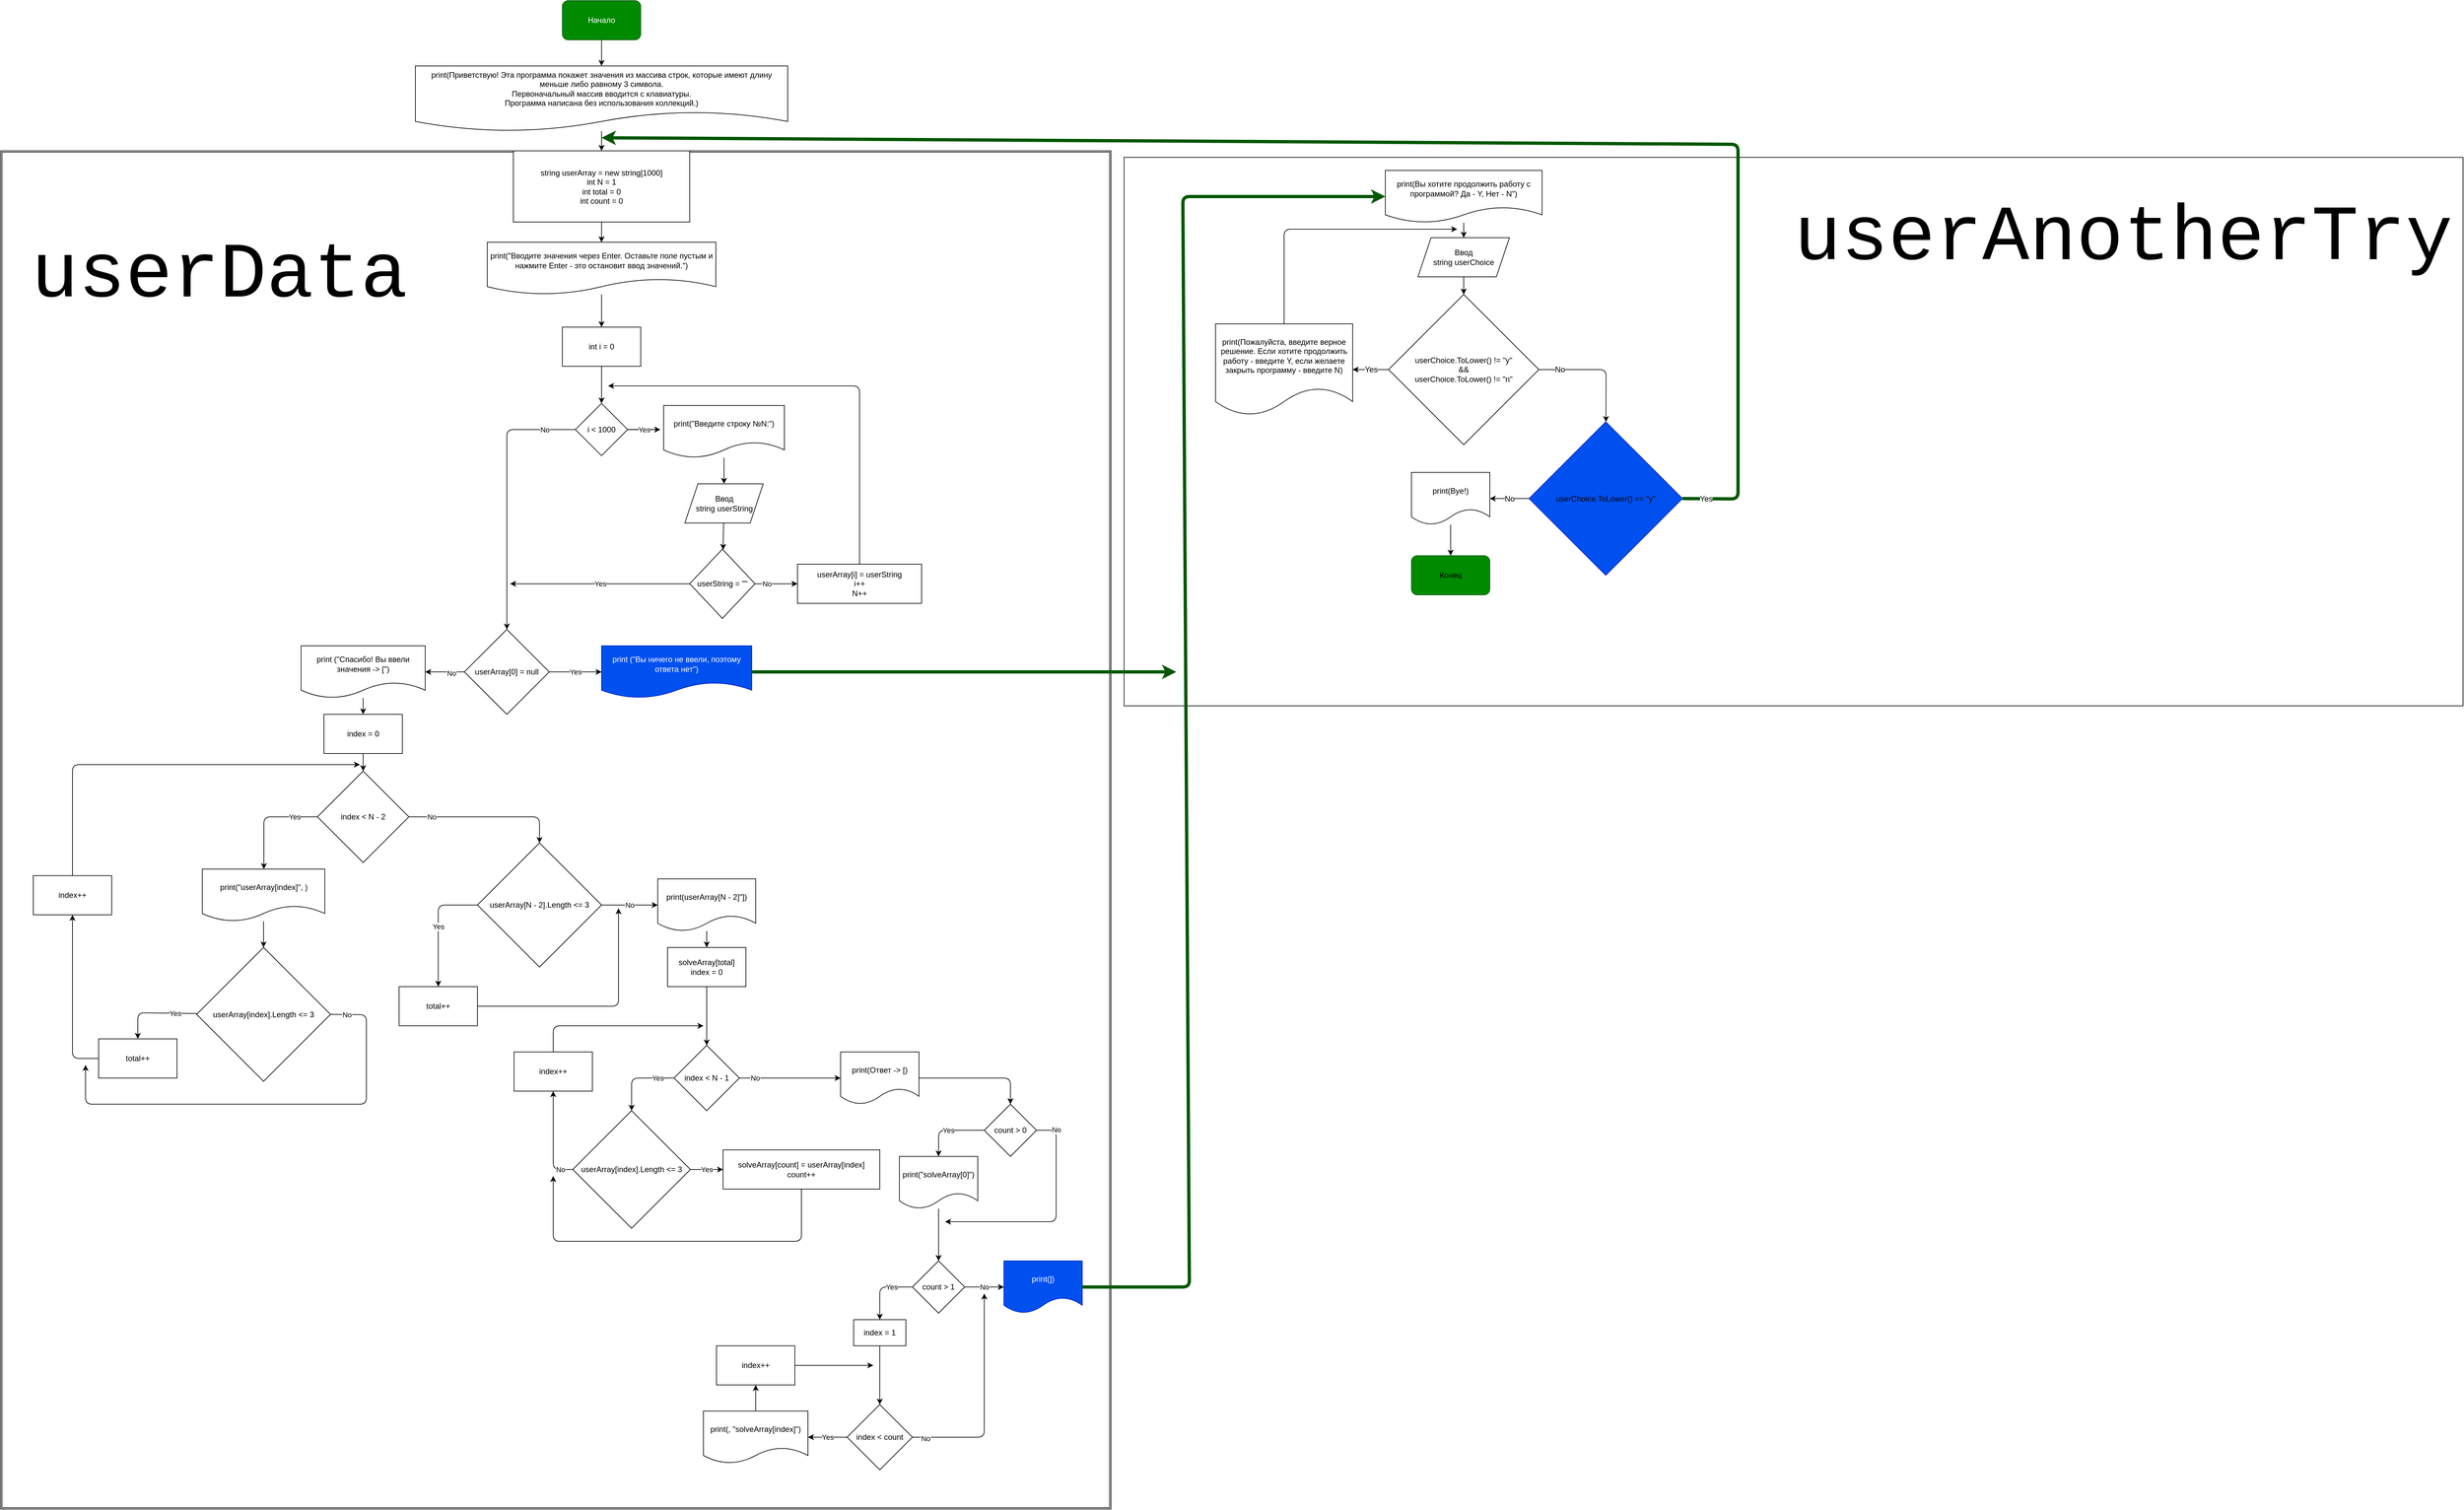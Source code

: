 <mxfile>
    <diagram id="cnvPb1EUdL7T6ywoHGBr" name="Страница 1">
        <mxGraphModel dx="3095" dy="1520" grid="1" gridSize="10" guides="1" tooltips="1" connect="1" arrows="1" fold="1" page="1" pageScale="1" pageWidth="827" pageHeight="1169" background="#ffffff" math="0" shadow="0">
            <root>
                <mxCell id="0"/>
                <mxCell id="1" parent="0"/>
                <mxCell id="150" value="" style="rounded=0;whiteSpace=wrap;html=1;fontSize=12;fontColor=#D2C5CD;" parent="1" vertex="1">
                    <mxGeometry x="1220" y="280" width="2050" height="840" as="geometry"/>
                </mxCell>
                <mxCell id="130" value="" style="shape=ext;double=1;rounded=0;whiteSpace=wrap;html=1;strokeColor=#030303;" parent="1" vertex="1">
                    <mxGeometry x="-500" y="270" width="1700" height="2080" as="geometry"/>
                </mxCell>
                <mxCell id="126" value="" style="edgeStyle=none;html=1;" parent="1" source="2" target="125" edge="1">
                    <mxGeometry relative="1" as="geometry"/>
                </mxCell>
                <mxCell id="2" value="Начало" style="rounded=1;whiteSpace=wrap;html=1;fillColor=#008a00;fontColor=#ffffff;strokeColor=#005700;" parent="1" vertex="1">
                    <mxGeometry x="360" y="40" width="120" height="60" as="geometry"/>
                </mxCell>
                <mxCell id="33" value="" style="edgeStyle=none;html=1;" parent="1" source="5" target="32" edge="1">
                    <mxGeometry relative="1" as="geometry"/>
                </mxCell>
                <mxCell id="5" value="string userArray = new string[1000]&lt;br&gt;&lt;span&gt;int N = 1&lt;br&gt;&lt;/span&gt;&lt;span&gt;int total = 0&lt;br&gt;&lt;/span&gt;&lt;span&gt;int count = 0&lt;/span&gt;&lt;span&gt;&lt;br&gt;&lt;/span&gt;" style="rounded=0;whiteSpace=wrap;html=1;" parent="1" vertex="1">
                    <mxGeometry x="285" y="270" width="270" height="109" as="geometry"/>
                </mxCell>
                <mxCell id="15" value="No" style="edgeStyle=none;html=1;entryX=0;entryY=0.5;entryDx=0;entryDy=0;" parent="1" target="43" edge="1">
                    <mxGeometry relative="1" as="geometry">
                        <mxPoint x="625" y="933.0" as="sourcePoint"/>
                        <mxPoint x="690" y="933.0" as="targetPoint"/>
                    </mxGeometry>
                </mxCell>
                <mxCell id="23" value="Yes" style="edgeStyle=none;html=1;" parent="1" source="10" target="22" edge="1">
                    <mxGeometry relative="1" as="geometry"/>
                </mxCell>
                <mxCell id="25" value="" style="edgeStyle=none;html=1;" parent="1" source="10" target="24" edge="1">
                    <mxGeometry relative="1" as="geometry"/>
                </mxCell>
                <mxCell id="26" value="No" style="edgeLabel;html=1;align=center;verticalAlign=middle;resizable=0;points=[];" parent="25" vertex="1" connectable="0">
                    <mxGeometry x="-0.332" y="2" relative="1" as="geometry">
                        <mxPoint as="offset"/>
                    </mxGeometry>
                </mxCell>
                <mxCell id="10" value="userArray[0] = null" style="rhombus;whiteSpace=wrap;html=1;" parent="1" vertex="1">
                    <mxGeometry x="210" y="1003" width="130" height="130" as="geometry"/>
                </mxCell>
                <mxCell id="16" value="" style="endArrow=classic;html=1;exitX=0.5;exitY=0;exitDx=0;exitDy=0;startArrow=none;" parent="1" source="32" edge="1">
                    <mxGeometry width="50" height="50" relative="1" as="geometry">
                        <mxPoint x="670" y="644" as="sourcePoint"/>
                        <mxPoint x="420" y="459" as="targetPoint"/>
                        <Array as="points"/>
                    </mxGeometry>
                </mxCell>
                <mxCell id="28" value="Yes" style="edgeStyle=none;html=1;" parent="1" source="17" edge="1">
                    <mxGeometry relative="1" as="geometry">
                        <mxPoint x="510" y="696.83" as="targetPoint"/>
                    </mxGeometry>
                </mxCell>
                <mxCell id="17" value="i &amp;lt; 1000" style="rhombus;whiteSpace=wrap;html=1;" parent="1" vertex="1">
                    <mxGeometry x="380" y="656.83" width="80" height="80" as="geometry"/>
                </mxCell>
                <mxCell id="22" value="print (&quot;Вы ничего не ввели, поэтому ответа нет&quot;)" style="shape=document;whiteSpace=wrap;html=1;boundedLbl=1;fillColor=#0050ef;fontColor=#ffffff;strokeColor=#001DBC;" parent="1" vertex="1">
                    <mxGeometry x="420" y="1028" width="230" height="80" as="geometry"/>
                </mxCell>
                <mxCell id="58" value="" style="edgeStyle=none;html=1;" parent="1" source="24" target="120" edge="1">
                    <mxGeometry relative="1" as="geometry">
                        <mxPoint x="55" y="1140" as="targetPoint"/>
                    </mxGeometry>
                </mxCell>
                <mxCell id="24" value="&lt;span&gt;print (&quot;Спасибо! Вы ввели значения -&amp;gt; [&lt;/span&gt;&lt;span&gt;&quot;)&lt;/span&gt;" style="shape=document;whiteSpace=wrap;html=1;boundedLbl=1;" parent="1" vertex="1">
                    <mxGeometry x="-40" y="1028" width="190" height="80" as="geometry"/>
                </mxCell>
                <mxCell id="123" value="" style="edgeStyle=none;html=1;" parent="1" source="32" target="122" edge="1">
                    <mxGeometry relative="1" as="geometry"/>
                </mxCell>
                <mxCell id="32" value="print(&quot;Вводите значения через Enter. Оставьте поле пустым и нажмите Enter - это остановит ввод значений.&quot;)" style="shape=document;whiteSpace=wrap;html=1;boundedLbl=1;" parent="1" vertex="1">
                    <mxGeometry x="245" y="410" width="350" height="80" as="geometry"/>
                </mxCell>
                <mxCell id="38" value="userString = &quot;&quot;" style="rhombus;whiteSpace=wrap;html=1;" parent="1" vertex="1">
                    <mxGeometry x="555" y="880.0" width="100" height="106" as="geometry"/>
                </mxCell>
                <mxCell id="43" value="userArray[i] = userString&lt;br&gt;i++&lt;br&gt;N++" style="rounded=0;whiteSpace=wrap;html=1;" parent="1" vertex="1">
                    <mxGeometry x="720" y="903" width="190" height="60" as="geometry"/>
                </mxCell>
                <mxCell id="44" value="No" style="edgeStyle=none;html=1;exitX=0;exitY=0.5;exitDx=0;exitDy=0;entryX=0.5;entryY=0;entryDx=0;entryDy=0;" parent="1" target="10" edge="1">
                    <mxGeometry x="-0.765" relative="1" as="geometry">
                        <mxPoint x="380" y="696.83" as="sourcePoint"/>
                        <mxPoint x="275" y="1028" as="targetPoint"/>
                        <Array as="points">
                            <mxPoint x="275" y="696.83"/>
                        </Array>
                        <mxPoint x="1" as="offset"/>
                    </mxGeometry>
                </mxCell>
                <mxCell id="45" value="Yes" style="edgeStyle=none;html=1;" parent="1" edge="1">
                    <mxGeometry relative="1" as="geometry">
                        <mxPoint x="460" y="696.83" as="sourcePoint"/>
                        <mxPoint x="510" y="696.83" as="targetPoint"/>
                    </mxGeometry>
                </mxCell>
                <mxCell id="49" value="" style="endArrow=classic;html=1;exitX=0.5;exitY=0;exitDx=0;exitDy=0;" parent="1" source="43" edge="1">
                    <mxGeometry width="50" height="50" relative="1" as="geometry">
                        <mxPoint x="490" y="800" as="sourcePoint"/>
                        <mxPoint x="430" y="630" as="targetPoint"/>
                        <Array as="points">
                            <mxPoint x="815" y="630"/>
                        </Array>
                    </mxGeometry>
                </mxCell>
                <mxCell id="54" value="" style="edgeStyle=none;html=1;" parent="1" source="51" target="53" edge="1">
                    <mxGeometry relative="1" as="geometry"/>
                </mxCell>
                <mxCell id="51" value="print(&quot;Введите строку №N:&quot;)" style="shape=document;whiteSpace=wrap;html=1;boundedLbl=1;" parent="1" vertex="1">
                    <mxGeometry x="515" y="660" width="185" height="80" as="geometry"/>
                </mxCell>
                <mxCell id="55" value="" style="edgeStyle=none;html=1;" parent="1" source="53" target="38" edge="1">
                    <mxGeometry relative="1" as="geometry"/>
                </mxCell>
                <mxCell id="53" value="Ввод &lt;br&gt;string userString" style="shape=parallelogram;perimeter=parallelogramPerimeter;whiteSpace=wrap;html=1;fixedSize=1;" parent="1" vertex="1">
                    <mxGeometry x="547.5" y="780" width="120" height="60" as="geometry"/>
                </mxCell>
                <mxCell id="56" value="Yes" style="endArrow=classic;html=1;exitX=0;exitY=0.5;exitDx=0;exitDy=0;" parent="1" source="38" edge="1">
                    <mxGeometry width="50" height="50" relative="1" as="geometry">
                        <mxPoint x="550" y="930" as="sourcePoint"/>
                        <mxPoint x="280" y="933" as="targetPoint"/>
                    </mxGeometry>
                </mxCell>
                <mxCell id="60" value="Yes" style="edgeStyle=none;html=1;" parent="1" source="57" edge="1">
                    <mxGeometry x="-0.568" relative="1" as="geometry">
                        <mxPoint x="-97" y="1370" as="targetPoint"/>
                        <Array as="points">
                            <mxPoint x="-97" y="1290"/>
                        </Array>
                        <mxPoint as="offset"/>
                    </mxGeometry>
                </mxCell>
                <mxCell id="57" value="index &amp;lt; N - 2" style="rhombus;whiteSpace=wrap;html=1;" parent="1" vertex="1">
                    <mxGeometry x="-15" y="1220" width="140" height="140" as="geometry"/>
                </mxCell>
                <mxCell id="63" value="Yes" style="edgeStyle=none;html=1;entryX=0.5;entryY=0;entryDx=0;entryDy=0;" parent="1" source="59" target="68" edge="1">
                    <mxGeometry x="-0.483" relative="1" as="geometry">
                        <mxPoint x="-290.56" y="1670.69" as="targetPoint"/>
                        <Array as="points">
                            <mxPoint x="-290" y="1590"/>
                        </Array>
                        <mxPoint as="offset"/>
                    </mxGeometry>
                </mxCell>
                <mxCell id="59" value="userArray[index].Length &amp;lt;= 3" style="rhombus;whiteSpace=wrap;html=1;" parent="1" vertex="1">
                    <mxGeometry x="-200" y="1490" width="205" height="205" as="geometry"/>
                </mxCell>
                <mxCell id="67" value="" style="edgeStyle=none;html=1;" parent="1" source="66" target="59" edge="1">
                    <mxGeometry relative="1" as="geometry"/>
                </mxCell>
                <mxCell id="66" value="print(&quot;userArray[index]&quot;,&amp;nbsp;)" style="shape=document;whiteSpace=wrap;html=1;boundedLbl=1;" parent="1" vertex="1">
                    <mxGeometry x="-191.25" y="1370" width="187.5" height="80" as="geometry"/>
                </mxCell>
                <mxCell id="72" value="" style="edgeStyle=none;html=1;exitX=0;exitY=0.5;exitDx=0;exitDy=0;" parent="1" source="68" target="71" edge="1">
                    <mxGeometry relative="1" as="geometry">
                        <Array as="points">
                            <mxPoint x="-390" y="1660"/>
                        </Array>
                    </mxGeometry>
                </mxCell>
                <mxCell id="68" value="total++" style="rounded=0;whiteSpace=wrap;html=1;" parent="1" vertex="1">
                    <mxGeometry x="-350" y="1630" width="120" height="60" as="geometry"/>
                </mxCell>
                <mxCell id="70" value="No" style="endArrow=classic;html=1;exitX=1;exitY=0.5;exitDx=0;exitDy=0;" parent="1" source="59" edge="1">
                    <mxGeometry x="-0.927" width="50" height="50" relative="1" as="geometry">
                        <mxPoint x="40" y="1590" as="sourcePoint"/>
                        <mxPoint x="-370" y="1670" as="targetPoint"/>
                        <Array as="points">
                            <mxPoint x="60" y="1593"/>
                            <mxPoint x="60" y="1730"/>
                            <mxPoint x="-370" y="1730"/>
                        </Array>
                        <mxPoint as="offset"/>
                    </mxGeometry>
                </mxCell>
                <mxCell id="71" value="index++" style="rounded=0;whiteSpace=wrap;html=1;" parent="1" vertex="1">
                    <mxGeometry x="-450" y="1380" width="120" height="60" as="geometry"/>
                </mxCell>
                <mxCell id="73" value="" style="endArrow=classic;html=1;exitX=0.5;exitY=0;exitDx=0;exitDy=0;" parent="1" source="71" edge="1">
                    <mxGeometry width="50" height="50" relative="1" as="geometry">
                        <mxPoint x="-360" y="1350" as="sourcePoint"/>
                        <mxPoint x="50" y="1210" as="targetPoint"/>
                        <Array as="points">
                            <mxPoint x="-390" y="1210"/>
                        </Array>
                    </mxGeometry>
                </mxCell>
                <mxCell id="74" value="No" style="endArrow=classic;html=1;exitX=1;exitY=0.5;exitDx=0;exitDy=0;entryX=0.5;entryY=0;entryDx=0;entryDy=0;" parent="1" source="57" target="75" edge="1">
                    <mxGeometry x="-0.708" width="50" height="50" relative="1" as="geometry">
                        <mxPoint x="170" y="1220" as="sourcePoint"/>
                        <mxPoint x="200" y="1210" as="targetPoint"/>
                        <Array as="points">
                            <mxPoint x="325" y="1290"/>
                        </Array>
                        <mxPoint as="offset"/>
                    </mxGeometry>
                </mxCell>
                <mxCell id="78" value="Yes" style="edgeStyle=none;html=1;exitX=0;exitY=0.5;exitDx=0;exitDy=0;" parent="1" source="75" target="77" edge="1">
                    <mxGeometry relative="1" as="geometry">
                        <Array as="points">
                            <mxPoint x="170" y="1425"/>
                        </Array>
                    </mxGeometry>
                </mxCell>
                <mxCell id="81" value="No" style="edgeStyle=none;html=1;" parent="1" source="75" target="80" edge="1">
                    <mxGeometry relative="1" as="geometry"/>
                </mxCell>
                <mxCell id="75" value="userArray[N - 2].Length &amp;lt;= 3" style="rhombus;whiteSpace=wrap;html=1;" parent="1" vertex="1">
                    <mxGeometry x="230" y="1330" width="190" height="190" as="geometry"/>
                </mxCell>
                <mxCell id="77" value="total++" style="rounded=0;whiteSpace=wrap;html=1;" parent="1" vertex="1">
                    <mxGeometry x="110" y="1550" width="120" height="60" as="geometry"/>
                </mxCell>
                <mxCell id="84" value="" style="edgeStyle=none;html=1;" parent="1" source="80" target="83" edge="1">
                    <mxGeometry relative="1" as="geometry"/>
                </mxCell>
                <mxCell id="80" value="print(userArray[N - 2]&quot;])" style="shape=document;whiteSpace=wrap;html=1;boundedLbl=1;" parent="1" vertex="1">
                    <mxGeometry x="506" y="1385" width="150" height="80" as="geometry"/>
                </mxCell>
                <mxCell id="82" value="" style="endArrow=classic;html=1;exitX=1;exitY=0.5;exitDx=0;exitDy=0;" parent="1" source="77" edge="1">
                    <mxGeometry width="50" height="50" relative="1" as="geometry">
                        <mxPoint x="266" y="1630" as="sourcePoint"/>
                        <mxPoint x="446" y="1430" as="targetPoint"/>
                        <Array as="points">
                            <mxPoint x="446" y="1580"/>
                        </Array>
                    </mxGeometry>
                </mxCell>
                <mxCell id="86" value="" style="edgeStyle=none;html=1;" parent="1" source="83" target="85" edge="1">
                    <mxGeometry relative="1" as="geometry"/>
                </mxCell>
                <mxCell id="83" value="solveArray[total]&lt;br&gt;index = 0" style="whiteSpace=wrap;html=1;" parent="1" vertex="1">
                    <mxGeometry x="521" y="1490" width="120" height="60" as="geometry"/>
                </mxCell>
                <mxCell id="88" value="Yes" style="edgeStyle=none;html=1;exitX=0;exitY=0.5;exitDx=0;exitDy=0;" parent="1" source="85" target="87" edge="1">
                    <mxGeometry x="-0.565" relative="1" as="geometry">
                        <Array as="points">
                            <mxPoint x="466" y="1690"/>
                        </Array>
                        <mxPoint as="offset"/>
                    </mxGeometry>
                </mxCell>
                <mxCell id="93" value="No" style="edgeStyle=none;html=1;" parent="1" source="85" target="91" edge="1">
                    <mxGeometry x="-0.689" relative="1" as="geometry">
                        <Array as="points">
                            <mxPoint x="691" y="1690"/>
                        </Array>
                        <mxPoint as="offset"/>
                    </mxGeometry>
                </mxCell>
                <mxCell id="85" value="index &amp;lt; N - 1" style="rhombus;whiteSpace=wrap;html=1;" parent="1" vertex="1">
                    <mxGeometry x="531" y="1640" width="100" height="100" as="geometry"/>
                </mxCell>
                <mxCell id="90" value="Yes" style="edgeStyle=none;html=1;exitX=1;exitY=0.5;exitDx=0;exitDy=0;" parent="1" source="87" target="89" edge="1">
                    <mxGeometry relative="1" as="geometry">
                        <mxPoint x="576" y="1870" as="sourcePoint"/>
                    </mxGeometry>
                </mxCell>
                <mxCell id="87" value="userArray[index].Length &amp;lt;= 3" style="rhombus;whiteSpace=wrap;html=1;" parent="1" vertex="1">
                    <mxGeometry x="376" y="1740" width="180" height="180" as="geometry"/>
                </mxCell>
                <mxCell id="89" value="&lt;div&gt;solveArray[count] = userArray[index]&lt;/div&gt;&lt;div&gt;count++&lt;/div&gt;" style="whiteSpace=wrap;html=1;align=center;" parent="1" vertex="1">
                    <mxGeometry x="606" y="1800" width="240" height="60" as="geometry"/>
                </mxCell>
                <mxCell id="97" value="" style="edgeStyle=none;html=1;" parent="1" source="91" target="96" edge="1">
                    <mxGeometry relative="1" as="geometry">
                        <Array as="points">
                            <mxPoint x="1046" y="1690"/>
                        </Array>
                    </mxGeometry>
                </mxCell>
                <mxCell id="91" value="print(Ответ -&amp;gt; [)" style="shape=document;whiteSpace=wrap;html=1;boundedLbl=1;" parent="1" vertex="1">
                    <mxGeometry x="786" y="1650" width="120" height="80" as="geometry"/>
                </mxCell>
                <mxCell id="94" value="No" style="endArrow=classic;html=1;exitX=0;exitY=0.5;exitDx=0;exitDy=0;" parent="1" source="87" target="117" edge="1">
                    <mxGeometry x="-0.745" width="50" height="50" relative="1" as="geometry">
                        <mxPoint x="276" y="1820" as="sourcePoint"/>
                        <mxPoint x="576" y="1620" as="targetPoint"/>
                        <Array as="points">
                            <mxPoint x="346" y="1830"/>
                            <mxPoint x="346" y="1740"/>
                        </Array>
                        <mxPoint as="offset"/>
                    </mxGeometry>
                </mxCell>
                <mxCell id="95" value="" style="endArrow=classic;html=1;exitX=0.5;exitY=1;exitDx=0;exitDy=0;" parent="1" source="89" edge="1">
                    <mxGeometry width="50" height="50" relative="1" as="geometry">
                        <mxPoint x="646" y="1740" as="sourcePoint"/>
                        <mxPoint x="346" y="1840" as="targetPoint"/>
                        <Array as="points">
                            <mxPoint x="726" y="1940"/>
                            <mxPoint x="346" y="1940"/>
                        </Array>
                    </mxGeometry>
                </mxCell>
                <mxCell id="99" value="Yes" style="edgeStyle=none;html=1;" parent="1" source="96" target="98" edge="1">
                    <mxGeometry relative="1" as="geometry">
                        <Array as="points">
                            <mxPoint x="936" y="1770"/>
                        </Array>
                    </mxGeometry>
                </mxCell>
                <mxCell id="96" value="count &amp;gt; 0" style="rhombus;whiteSpace=wrap;html=1;" parent="1" vertex="1">
                    <mxGeometry x="1006" y="1730" width="80" height="80" as="geometry"/>
                </mxCell>
                <mxCell id="101" value="" style="edgeStyle=none;html=1;" parent="1" source="98" target="100" edge="1">
                    <mxGeometry relative="1" as="geometry"/>
                </mxCell>
                <mxCell id="98" value="print(&quot;solveArray[0]&quot;)" style="shape=document;whiteSpace=wrap;html=1;boundedLbl=1;" parent="1" vertex="1">
                    <mxGeometry x="876" y="1810" width="120" height="80" as="geometry"/>
                </mxCell>
                <mxCell id="104" value="Yes" style="edgeStyle=none;html=1;entryX=0.5;entryY=0;entryDx=0;entryDy=0;" parent="1" source="100" target="105" edge="1">
                    <mxGeometry x="-0.333" relative="1" as="geometry">
                        <mxPoint x="846" y="2050" as="targetPoint"/>
                        <Array as="points">
                            <mxPoint x="846" y="2010"/>
                        </Array>
                        <mxPoint x="1" as="offset"/>
                    </mxGeometry>
                </mxCell>
                <mxCell id="111" value="No" style="edgeStyle=none;html=1;" parent="1" source="100" target="110" edge="1">
                    <mxGeometry relative="1" as="geometry"/>
                </mxCell>
                <mxCell id="100" value="&lt;span&gt;count &amp;gt; 1&lt;/span&gt;" style="rhombus;whiteSpace=wrap;html=1;" parent="1" vertex="1">
                    <mxGeometry x="896" y="1970" width="80" height="80" as="geometry"/>
                </mxCell>
                <mxCell id="102" value="No" style="endArrow=classic;html=1;exitX=1;exitY=0.5;exitDx=0;exitDy=0;" parent="1" source="96" edge="1">
                    <mxGeometry x="-0.824" width="50" height="50" relative="1" as="geometry">
                        <mxPoint x="1106" y="1770" as="sourcePoint"/>
                        <mxPoint x="946" y="1910" as="targetPoint"/>
                        <Array as="points">
                            <mxPoint x="1116" y="1770"/>
                            <mxPoint x="1116" y="1910"/>
                        </Array>
                        <mxPoint y="-1" as="offset"/>
                    </mxGeometry>
                </mxCell>
                <mxCell id="107" value="" style="edgeStyle=none;html=1;" parent="1" source="105" target="106" edge="1">
                    <mxGeometry relative="1" as="geometry"/>
                </mxCell>
                <mxCell id="105" value="index = 1" style="rounded=0;whiteSpace=wrap;html=1;" parent="1" vertex="1">
                    <mxGeometry x="806" y="2060" width="80" height="40" as="geometry"/>
                </mxCell>
                <mxCell id="109" value="Yes" style="edgeStyle=none;html=1;" parent="1" source="106" target="108" edge="1">
                    <mxGeometry relative="1" as="geometry"/>
                </mxCell>
                <mxCell id="106" value="index &amp;lt; count" style="rhombus;whiteSpace=wrap;html=1;" parent="1" vertex="1">
                    <mxGeometry x="796" y="2190" width="100" height="100" as="geometry"/>
                </mxCell>
                <mxCell id="114" value="" style="edgeStyle=none;html=1;" parent="1" source="108" target="113" edge="1">
                    <mxGeometry relative="1" as="geometry"/>
                </mxCell>
                <mxCell id="108" value="print(, &quot;solveArray[index]&quot;)" style="shape=document;whiteSpace=wrap;html=1;boundedLbl=1;" parent="1" vertex="1">
                    <mxGeometry x="576" y="2200" width="160" height="80" as="geometry"/>
                </mxCell>
                <mxCell id="110" value="print(])" style="shape=document;whiteSpace=wrap;html=1;boundedLbl=1;fillColor=#0050ef;fontColor=#ffffff;strokeColor=#001DBC;" parent="1" vertex="1">
                    <mxGeometry x="1036" y="1970" width="120" height="80" as="geometry"/>
                </mxCell>
                <mxCell id="112" value="" style="endArrow=classic;html=1;exitX=1;exitY=0.5;exitDx=0;exitDy=0;" parent="1" source="106" edge="1">
                    <mxGeometry width="50" height="50" relative="1" as="geometry">
                        <mxPoint x="936" y="2190" as="sourcePoint"/>
                        <mxPoint x="1006" y="2020" as="targetPoint"/>
                        <Array as="points">
                            <mxPoint x="1006" y="2240"/>
                        </Array>
                    </mxGeometry>
                </mxCell>
                <mxCell id="116" value="No" style="edgeLabel;html=1;align=center;verticalAlign=middle;resizable=0;points=[];" parent="112" vertex="1" connectable="0">
                    <mxGeometry x="-0.881" y="-2" relative="1" as="geometry">
                        <mxPoint as="offset"/>
                    </mxGeometry>
                </mxCell>
                <mxCell id="115" value="" style="edgeStyle=none;html=1;" parent="1" source="113" edge="1">
                    <mxGeometry relative="1" as="geometry">
                        <mxPoint x="836" y="2130" as="targetPoint"/>
                    </mxGeometry>
                </mxCell>
                <mxCell id="113" value="index++" style="whiteSpace=wrap;html=1;" parent="1" vertex="1">
                    <mxGeometry x="596" y="2100" width="120" height="60" as="geometry"/>
                </mxCell>
                <mxCell id="117" value="index++" style="rounded=0;whiteSpace=wrap;html=1;" parent="1" vertex="1">
                    <mxGeometry x="286" y="1650" width="120" height="60" as="geometry"/>
                </mxCell>
                <mxCell id="118" value="" style="endArrow=classic;html=1;exitX=0.5;exitY=0;exitDx=0;exitDy=0;" parent="1" source="117" edge="1">
                    <mxGeometry width="50" height="50" relative="1" as="geometry">
                        <mxPoint x="756" y="1840" as="sourcePoint"/>
                        <mxPoint x="576" y="1610" as="targetPoint"/>
                        <Array as="points">
                            <mxPoint x="346" y="1610"/>
                        </Array>
                    </mxGeometry>
                </mxCell>
                <mxCell id="121" value="" style="edgeStyle=none;html=1;" parent="1" source="120" target="57" edge="1">
                    <mxGeometry relative="1" as="geometry"/>
                </mxCell>
                <mxCell id="120" value="index = 0" style="rounded=0;whiteSpace=wrap;html=1;" parent="1" vertex="1">
                    <mxGeometry x="-5" y="1133" width="120" height="60" as="geometry"/>
                </mxCell>
                <mxCell id="124" value="" style="edgeStyle=none;html=1;" parent="1" source="122" target="17" edge="1">
                    <mxGeometry relative="1" as="geometry"/>
                </mxCell>
                <mxCell id="122" value="int i = 0" style="rounded=0;whiteSpace=wrap;html=1;" parent="1" vertex="1">
                    <mxGeometry x="360" y="540" width="120" height="60" as="geometry"/>
                </mxCell>
                <mxCell id="127" value="" style="edgeStyle=none;html=1;" parent="1" source="125" target="5" edge="1">
                    <mxGeometry relative="1" as="geometry"/>
                </mxCell>
                <mxCell id="125" value="print(&lt;span&gt;Приветствую! Эта программа покажет значения из массива строк, которые имеют длину меньше либо равному 3 символа.&lt;/span&gt;&lt;div&gt;Первоначальный массив вводится с клавиатуры.&lt;/div&gt;&lt;span&gt;Программа написана без использования коллекций.&lt;/span&gt;)" style="shape=document;whiteSpace=wrap;html=1;boundedLbl=1;" parent="1" vertex="1">
                    <mxGeometry x="135" y="140" width="570" height="100" as="geometry"/>
                </mxCell>
                <mxCell id="128" value="" style="endArrow=classic;html=1;exitX=1;exitY=0.5;exitDx=0;exitDy=0;entryX=0;entryY=0.5;entryDx=0;entryDy=0;strokeWidth=5;strokeColor=#005700;fillColor=#008a00;" parent="1" source="110" target="133" edge="1">
                    <mxGeometry width="50" height="50" relative="1" as="geometry">
                        <mxPoint x="1170" y="1470" as="sourcePoint"/>
                        <mxPoint x="1540" y="780" as="targetPoint"/>
                        <Array as="points">
                            <mxPoint x="1320" y="2010"/>
                            <mxPoint x="1310" y="340"/>
                        </Array>
                    </mxGeometry>
                </mxCell>
                <mxCell id="129" value="" style="endArrow=classic;html=1;exitX=1;exitY=0.5;exitDx=0;exitDy=0;strokeWidth=5;fillColor=#008a00;strokeColor=#005700;" parent="1" source="22" edge="1">
                    <mxGeometry width="50" height="50" relative="1" as="geometry">
                        <mxPoint x="1180" y="1190" as="sourcePoint"/>
                        <mxPoint x="1300" y="1068" as="targetPoint"/>
                    </mxGeometry>
                </mxCell>
                <mxCell id="131" value="&lt;div style=&quot;font-family: consolas, &amp;quot;courier new&amp;quot;, monospace; line-height: 16px;&quot;&gt;&lt;span style=&quot;font-size: 120px&quot;&gt;&lt;font&gt;userData&lt;/font&gt;&lt;/span&gt;&lt;/div&gt;" style="text;html=1;align=center;verticalAlign=middle;whiteSpace=wrap;rounded=0;fillColor=none;fontColor=default;labelBorderColor=none;labelBackgroundColor=none;" parent="1" vertex="1">
                    <mxGeometry x="-465" y="270" width="600" height="410" as="geometry"/>
                </mxCell>
                <mxCell id="138" value="" style="edgeStyle=none;html=1;fontSize=12;fontColor=#D2C5CD;" parent="1" source="133" target="137" edge="1">
                    <mxGeometry relative="1" as="geometry"/>
                </mxCell>
                <mxCell id="133" value="print(Вы хотите продолжить работу с программой? Да - Y, Нет - N&quot;)" style="shape=document;whiteSpace=wrap;html=1;boundedLbl=1;fontSize=12;fontColor=default;" parent="1" vertex="1">
                    <mxGeometry x="1620" y="300" width="240" height="80" as="geometry"/>
                </mxCell>
                <mxCell id="141" value="Yes" style="edgeStyle=none;html=1;fontSize=12;fontColor=default;" parent="1" source="134" target="140" edge="1">
                    <mxGeometry relative="1" as="geometry"/>
                </mxCell>
                <mxCell id="144" value="No" style="edgeStyle=none;html=1;fontSize=12;fontColor=default;" parent="1" source="134" target="143" edge="1">
                    <mxGeometry x="-0.658" relative="1" as="geometry">
                        <Array as="points">
                            <mxPoint x="1958" y="605"/>
                        </Array>
                        <mxPoint as="offset"/>
                    </mxGeometry>
                </mxCell>
                <mxCell id="134" value="userChoice.ToLower() != &quot;y&quot; &lt;br&gt;&amp;amp;&amp;amp; &lt;br&gt;userChoice.ToLower() != &quot;n&quot;" style="rhombus;whiteSpace=wrap;html=1;fontColor=default;" parent="1" vertex="1">
                    <mxGeometry x="1625" y="490" width="230" height="230" as="geometry"/>
                </mxCell>
                <mxCell id="139" value="" style="edgeStyle=none;html=1;fontSize=12;fontColor=#D2C5CD;" parent="1" source="137" target="134" edge="1">
                    <mxGeometry relative="1" as="geometry"/>
                </mxCell>
                <mxCell id="137" value="Ввод &lt;br&gt;string userChoice" style="shape=parallelogram;perimeter=parallelogramPerimeter;whiteSpace=wrap;html=1;fixedSize=1;fontSize=12;fontColor=default;" parent="1" vertex="1">
                    <mxGeometry x="1670" y="403" width="140" height="60" as="geometry"/>
                </mxCell>
                <mxCell id="140" value="print(Пожалуйста, введите верное решение. Если хотите продолжить работу - введите Y, если желаете закрыть программу - введите N)" style="shape=document;whiteSpace=wrap;html=1;boundedLbl=1;fontColor=default;" parent="1" vertex="1">
                    <mxGeometry x="1360" y="535" width="210" height="140" as="geometry"/>
                </mxCell>
                <mxCell id="142" value="" style="endArrow=classic;html=1;fontSize=12;fontColor=default;exitX=0.5;exitY=0;exitDx=0;exitDy=0;" parent="1" source="140" edge="1">
                    <mxGeometry width="50" height="50" relative="1" as="geometry">
                        <mxPoint x="1460" y="540" as="sourcePoint"/>
                        <mxPoint x="1730" y="390" as="targetPoint"/>
                        <Array as="points">
                            <mxPoint x="1465" y="390"/>
                        </Array>
                    </mxGeometry>
                </mxCell>
                <mxCell id="147" value="No" style="edgeStyle=none;html=1;fontSize=12;fontColor=default;" parent="1" source="143" target="146" edge="1">
                    <mxGeometry relative="1" as="geometry"/>
                </mxCell>
                <mxCell id="143" value="userChoice.ToLower() == &quot;y&quot;" style="rhombus;whiteSpace=wrap;html=1;fontColor=default;fillColor=#0050ef;strokeColor=#001DBC;" parent="1" vertex="1">
                    <mxGeometry x="1840" y="685" width="235" height="235" as="geometry"/>
                </mxCell>
                <mxCell id="145" value="Yes" style="endArrow=classic;html=1;fontSize=12;fontColor=default;exitX=1;exitY=0.5;exitDx=0;exitDy=0;strokeWidth=5;strokeColor=#005700;fillColor=#008a00;" parent="1" source="143" edge="1">
                    <mxGeometry x="-0.969" width="50" height="50" relative="1" as="geometry">
                        <mxPoint x="2180" y="1243" as="sourcePoint"/>
                        <mxPoint x="420" y="250" as="targetPoint"/>
                        <Array as="points">
                            <mxPoint x="2160" y="803"/>
                            <mxPoint x="2160" y="260"/>
                        </Array>
                        <mxPoint as="offset"/>
                    </mxGeometry>
                </mxCell>
                <mxCell id="149" value="" style="edgeStyle=none;html=1;fontSize=12;fontColor=#D2C5CD;" parent="1" source="146" target="148" edge="1">
                    <mxGeometry relative="1" as="geometry"/>
                </mxCell>
                <mxCell id="146" value="print(Bye!)" style="shape=document;whiteSpace=wrap;html=1;boundedLbl=1;fontSize=12;fontColor=default;" parent="1" vertex="1">
                    <mxGeometry x="1660" y="762.5" width="120" height="80" as="geometry"/>
                </mxCell>
                <mxCell id="148" value="Конец" style="rounded=1;whiteSpace=wrap;html=1;fontColor=default;fillColor=#008a00;strokeColor=#005700;" parent="1" vertex="1">
                    <mxGeometry x="1660" y="890" width="120" height="60" as="geometry"/>
                </mxCell>
                <mxCell id="151" value="&lt;div style=&quot;font-family: consolas, &amp;quot;courier new&amp;quot;, monospace; line-height: 16px;&quot;&gt;&lt;font style=&quot;font-size: 120px&quot;&gt;userAnotherTry&lt;/font&gt;&lt;/div&gt;" style="text;html=1;align=center;verticalAlign=middle;whiteSpace=wrap;rounded=0;fontSize=12;fillColor=#030303;gradientColor=none;fontColor=default;labelBackgroundColor=default;labelBorderColor=none;" parent="1" vertex="1">
                    <mxGeometry x="2720" y="403" width="60" height="30" as="geometry"/>
                </mxCell>
            </root>
        </mxGraphModel>
    </diagram>
</mxfile>